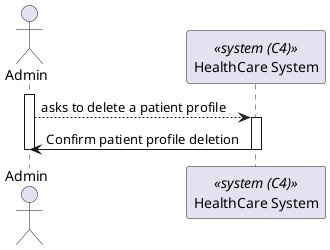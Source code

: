@startuml Patient Profile Delete (level 1)

actor Admin as "Admin"
participant SYS as "HealthCare System" <<system (C4)>>

activate Admin 

Admin --> SYS : asks to delete a patient profile

activate SYS 

SYS -> Admin : Confirm patient profile deletion

deactivate SYS
deactivate Admin


@enduml